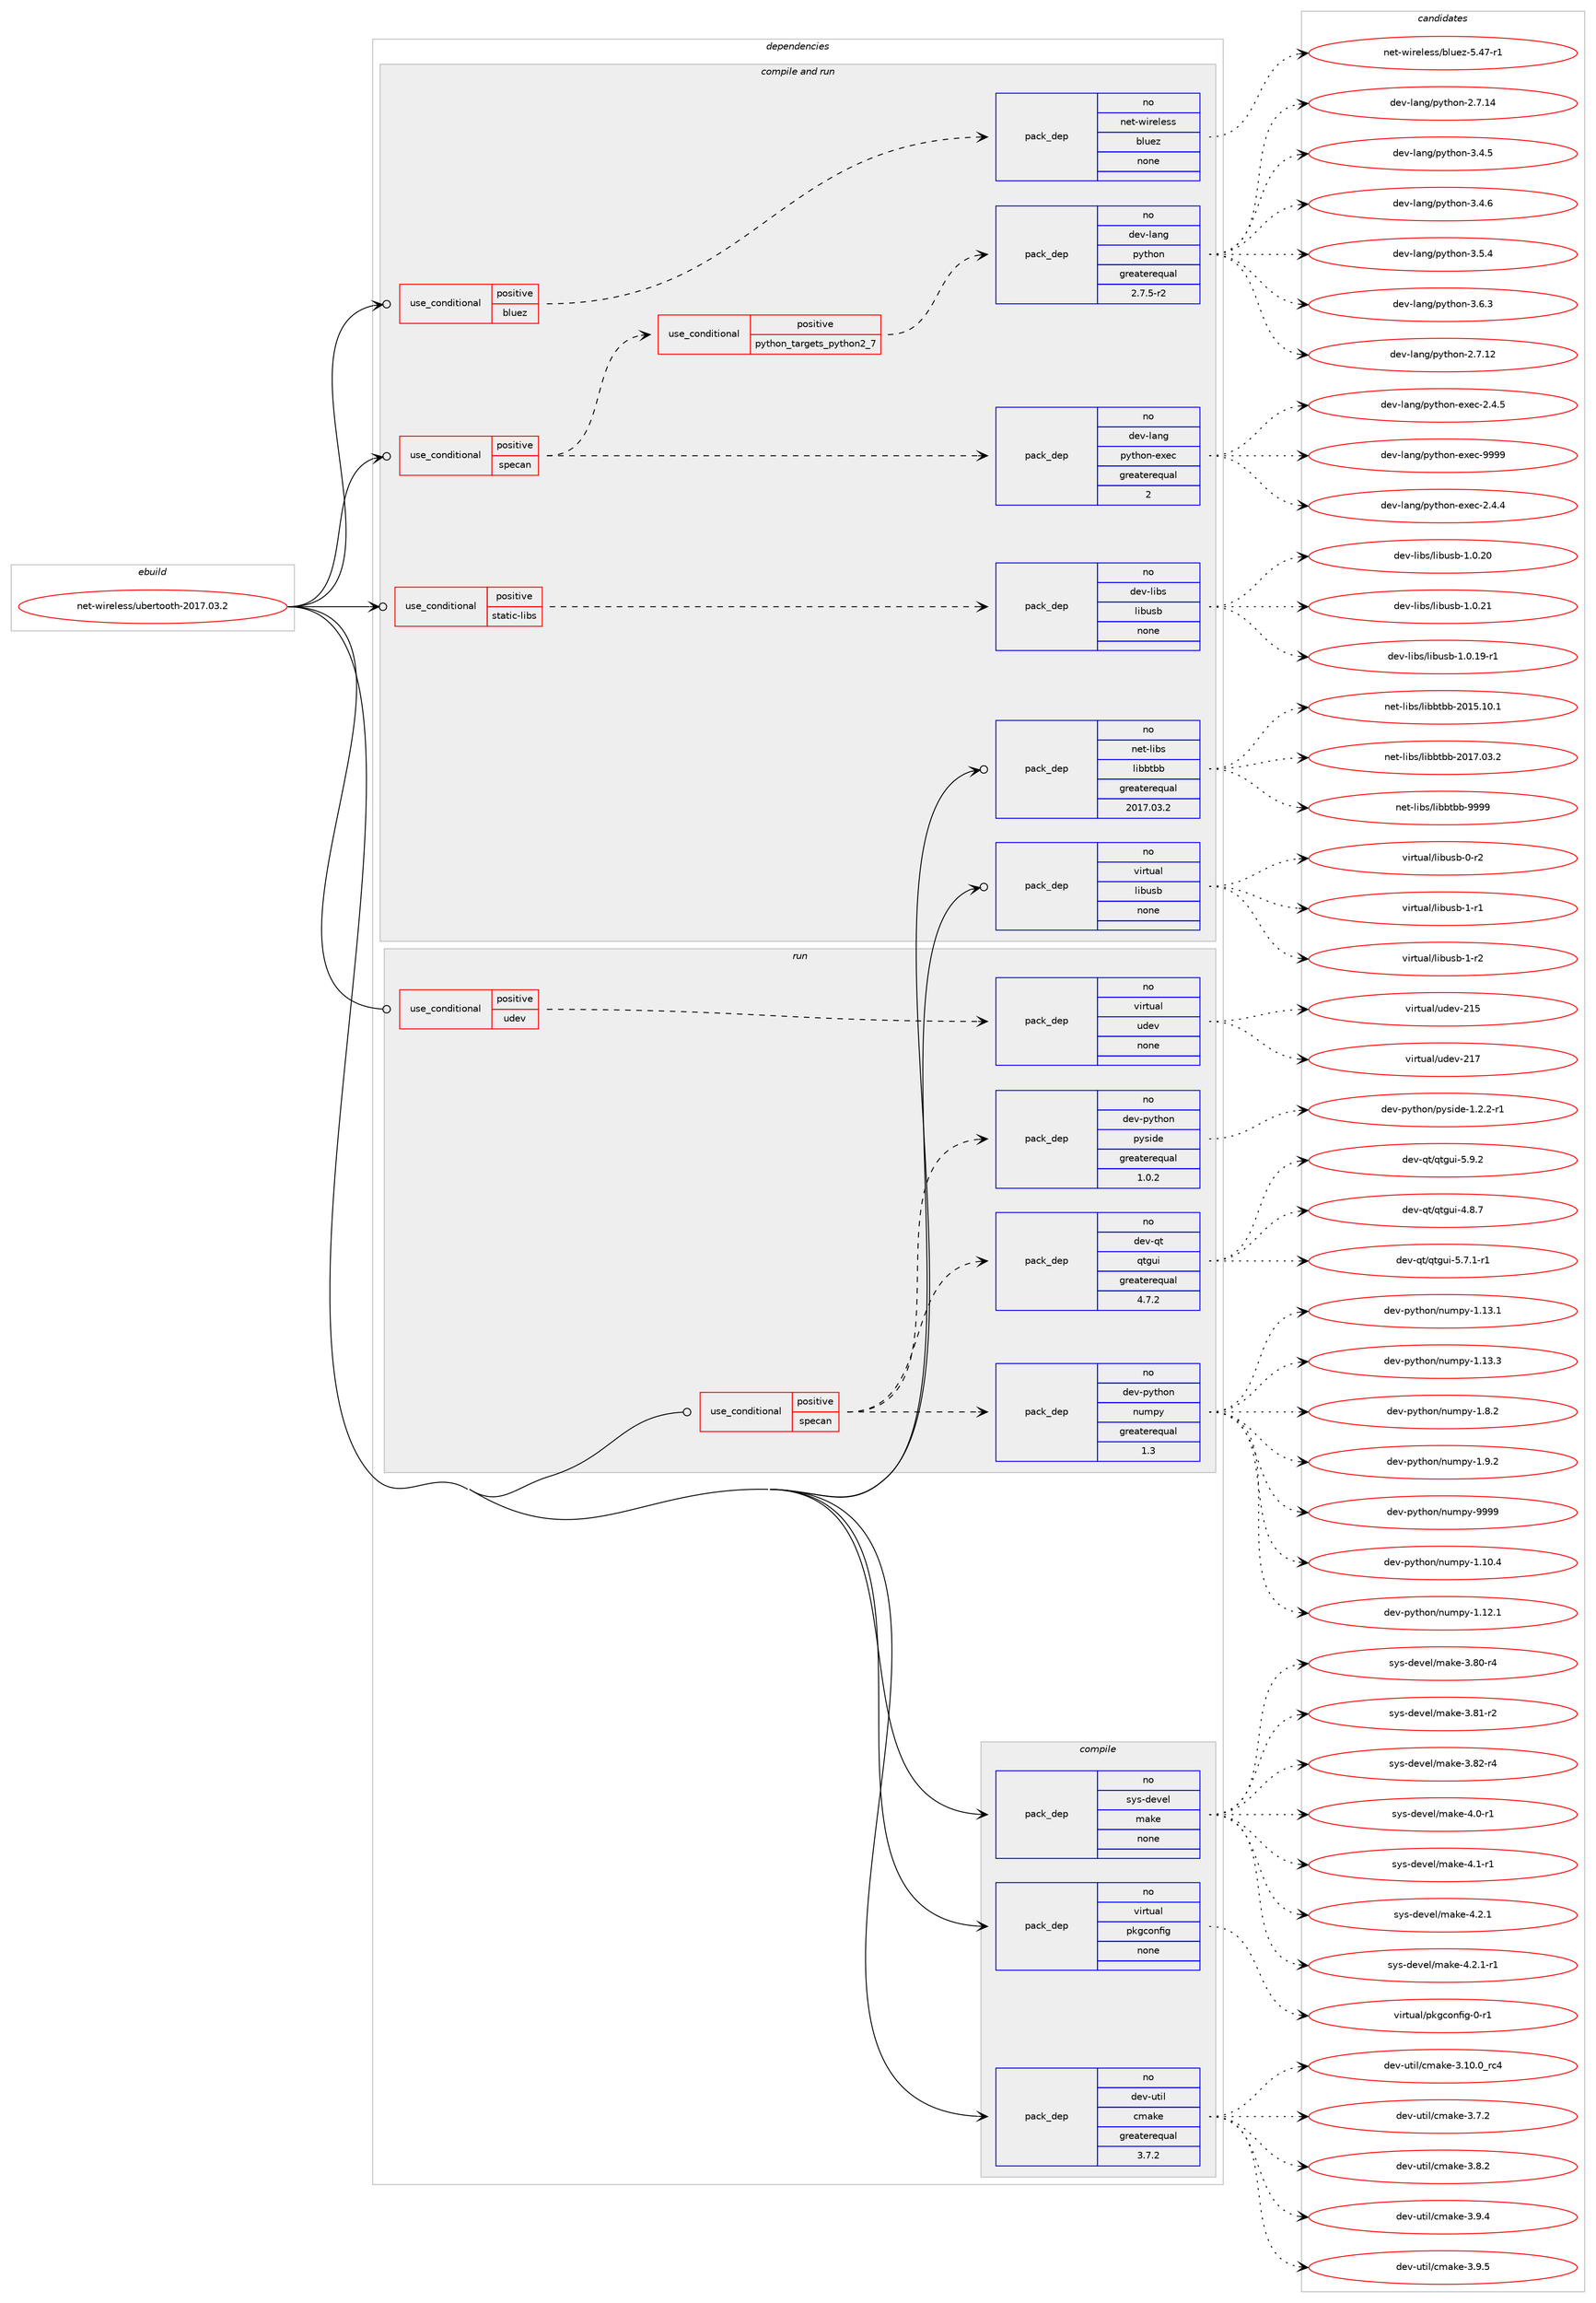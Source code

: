 digraph prolog {

# *************
# Graph options
# *************

newrank=true;
concentrate=true;
compound=true;
graph [rankdir=LR,fontname=Helvetica,fontsize=10,ranksep=1.5];#, ranksep=2.5, nodesep=0.2];
edge  [arrowhead=vee];
node  [fontname=Helvetica,fontsize=10];

# **********
# The ebuild
# **********

subgraph cluster_leftcol {
color=gray;
rank=same;
label=<<i>ebuild</i>>;
id [label="net-wireless/ubertooth-2017.03.2", color=red, width=4, href="../net-wireless/ubertooth-2017.03.2.svg"];
}

# ****************
# The dependencies
# ****************

subgraph cluster_midcol {
color=gray;
label=<<i>dependencies</i>>;
subgraph cluster_compile {
fillcolor="#eeeeee";
style=filled;
label=<<i>compile</i>>;
subgraph pack323836 {
dependency440325 [label=<<TABLE BORDER="0" CELLBORDER="1" CELLSPACING="0" CELLPADDING="4" WIDTH="220"><TR><TD ROWSPAN="6" CELLPADDING="30">pack_dep</TD></TR><TR><TD WIDTH="110">no</TD></TR><TR><TD>dev-util</TD></TR><TR><TD>cmake</TD></TR><TR><TD>greaterequal</TD></TR><TR><TD>3.7.2</TD></TR></TABLE>>, shape=none, color=blue];
}
id:e -> dependency440325:w [weight=20,style="solid",arrowhead="vee"];
subgraph pack323837 {
dependency440326 [label=<<TABLE BORDER="0" CELLBORDER="1" CELLSPACING="0" CELLPADDING="4" WIDTH="220"><TR><TD ROWSPAN="6" CELLPADDING="30">pack_dep</TD></TR><TR><TD WIDTH="110">no</TD></TR><TR><TD>sys-devel</TD></TR><TR><TD>make</TD></TR><TR><TD>none</TD></TR><TR><TD></TD></TR></TABLE>>, shape=none, color=blue];
}
id:e -> dependency440326:w [weight=20,style="solid",arrowhead="vee"];
subgraph pack323838 {
dependency440327 [label=<<TABLE BORDER="0" CELLBORDER="1" CELLSPACING="0" CELLPADDING="4" WIDTH="220"><TR><TD ROWSPAN="6" CELLPADDING="30">pack_dep</TD></TR><TR><TD WIDTH="110">no</TD></TR><TR><TD>virtual</TD></TR><TR><TD>pkgconfig</TD></TR><TR><TD>none</TD></TR><TR><TD></TD></TR></TABLE>>, shape=none, color=blue];
}
id:e -> dependency440327:w [weight=20,style="solid",arrowhead="vee"];
}
subgraph cluster_compileandrun {
fillcolor="#eeeeee";
style=filled;
label=<<i>compile and run</i>>;
subgraph cond108847 {
dependency440328 [label=<<TABLE BORDER="0" CELLBORDER="1" CELLSPACING="0" CELLPADDING="4"><TR><TD ROWSPAN="3" CELLPADDING="10">use_conditional</TD></TR><TR><TD>positive</TD></TR><TR><TD>bluez</TD></TR></TABLE>>, shape=none, color=red];
subgraph pack323839 {
dependency440329 [label=<<TABLE BORDER="0" CELLBORDER="1" CELLSPACING="0" CELLPADDING="4" WIDTH="220"><TR><TD ROWSPAN="6" CELLPADDING="30">pack_dep</TD></TR><TR><TD WIDTH="110">no</TD></TR><TR><TD>net-wireless</TD></TR><TR><TD>bluez</TD></TR><TR><TD>none</TD></TR><TR><TD></TD></TR></TABLE>>, shape=none, color=blue];
}
dependency440328:e -> dependency440329:w [weight=20,style="dashed",arrowhead="vee"];
}
id:e -> dependency440328:w [weight=20,style="solid",arrowhead="odotvee"];
subgraph cond108848 {
dependency440330 [label=<<TABLE BORDER="0" CELLBORDER="1" CELLSPACING="0" CELLPADDING="4"><TR><TD ROWSPAN="3" CELLPADDING="10">use_conditional</TD></TR><TR><TD>positive</TD></TR><TR><TD>specan</TD></TR></TABLE>>, shape=none, color=red];
subgraph cond108849 {
dependency440331 [label=<<TABLE BORDER="0" CELLBORDER="1" CELLSPACING="0" CELLPADDING="4"><TR><TD ROWSPAN="3" CELLPADDING="10">use_conditional</TD></TR><TR><TD>positive</TD></TR><TR><TD>python_targets_python2_7</TD></TR></TABLE>>, shape=none, color=red];
subgraph pack323840 {
dependency440332 [label=<<TABLE BORDER="0" CELLBORDER="1" CELLSPACING="0" CELLPADDING="4" WIDTH="220"><TR><TD ROWSPAN="6" CELLPADDING="30">pack_dep</TD></TR><TR><TD WIDTH="110">no</TD></TR><TR><TD>dev-lang</TD></TR><TR><TD>python</TD></TR><TR><TD>greaterequal</TD></TR><TR><TD>2.7.5-r2</TD></TR></TABLE>>, shape=none, color=blue];
}
dependency440331:e -> dependency440332:w [weight=20,style="dashed",arrowhead="vee"];
}
dependency440330:e -> dependency440331:w [weight=20,style="dashed",arrowhead="vee"];
subgraph pack323841 {
dependency440333 [label=<<TABLE BORDER="0" CELLBORDER="1" CELLSPACING="0" CELLPADDING="4" WIDTH="220"><TR><TD ROWSPAN="6" CELLPADDING="30">pack_dep</TD></TR><TR><TD WIDTH="110">no</TD></TR><TR><TD>dev-lang</TD></TR><TR><TD>python-exec</TD></TR><TR><TD>greaterequal</TD></TR><TR><TD>2</TD></TR></TABLE>>, shape=none, color=blue];
}
dependency440330:e -> dependency440333:w [weight=20,style="dashed",arrowhead="vee"];
}
id:e -> dependency440330:w [weight=20,style="solid",arrowhead="odotvee"];
subgraph cond108850 {
dependency440334 [label=<<TABLE BORDER="0" CELLBORDER="1" CELLSPACING="0" CELLPADDING="4"><TR><TD ROWSPAN="3" CELLPADDING="10">use_conditional</TD></TR><TR><TD>positive</TD></TR><TR><TD>static-libs</TD></TR></TABLE>>, shape=none, color=red];
subgraph pack323842 {
dependency440335 [label=<<TABLE BORDER="0" CELLBORDER="1" CELLSPACING="0" CELLPADDING="4" WIDTH="220"><TR><TD ROWSPAN="6" CELLPADDING="30">pack_dep</TD></TR><TR><TD WIDTH="110">no</TD></TR><TR><TD>dev-libs</TD></TR><TR><TD>libusb</TD></TR><TR><TD>none</TD></TR><TR><TD></TD></TR></TABLE>>, shape=none, color=blue];
}
dependency440334:e -> dependency440335:w [weight=20,style="dashed",arrowhead="vee"];
}
id:e -> dependency440334:w [weight=20,style="solid",arrowhead="odotvee"];
subgraph pack323843 {
dependency440336 [label=<<TABLE BORDER="0" CELLBORDER="1" CELLSPACING="0" CELLPADDING="4" WIDTH="220"><TR><TD ROWSPAN="6" CELLPADDING="30">pack_dep</TD></TR><TR><TD WIDTH="110">no</TD></TR><TR><TD>net-libs</TD></TR><TR><TD>libbtbb</TD></TR><TR><TD>greaterequal</TD></TR><TR><TD>2017.03.2</TD></TR></TABLE>>, shape=none, color=blue];
}
id:e -> dependency440336:w [weight=20,style="solid",arrowhead="odotvee"];
subgraph pack323844 {
dependency440337 [label=<<TABLE BORDER="0" CELLBORDER="1" CELLSPACING="0" CELLPADDING="4" WIDTH="220"><TR><TD ROWSPAN="6" CELLPADDING="30">pack_dep</TD></TR><TR><TD WIDTH="110">no</TD></TR><TR><TD>virtual</TD></TR><TR><TD>libusb</TD></TR><TR><TD>none</TD></TR><TR><TD></TD></TR></TABLE>>, shape=none, color=blue];
}
id:e -> dependency440337:w [weight=20,style="solid",arrowhead="odotvee"];
}
subgraph cluster_run {
fillcolor="#eeeeee";
style=filled;
label=<<i>run</i>>;
subgraph cond108851 {
dependency440338 [label=<<TABLE BORDER="0" CELLBORDER="1" CELLSPACING="0" CELLPADDING="4"><TR><TD ROWSPAN="3" CELLPADDING="10">use_conditional</TD></TR><TR><TD>positive</TD></TR><TR><TD>specan</TD></TR></TABLE>>, shape=none, color=red];
subgraph pack323845 {
dependency440339 [label=<<TABLE BORDER="0" CELLBORDER="1" CELLSPACING="0" CELLPADDING="4" WIDTH="220"><TR><TD ROWSPAN="6" CELLPADDING="30">pack_dep</TD></TR><TR><TD WIDTH="110">no</TD></TR><TR><TD>dev-qt</TD></TR><TR><TD>qtgui</TD></TR><TR><TD>greaterequal</TD></TR><TR><TD>4.7.2</TD></TR></TABLE>>, shape=none, color=blue];
}
dependency440338:e -> dependency440339:w [weight=20,style="dashed",arrowhead="vee"];
subgraph pack323846 {
dependency440340 [label=<<TABLE BORDER="0" CELLBORDER="1" CELLSPACING="0" CELLPADDING="4" WIDTH="220"><TR><TD ROWSPAN="6" CELLPADDING="30">pack_dep</TD></TR><TR><TD WIDTH="110">no</TD></TR><TR><TD>dev-python</TD></TR><TR><TD>pyside</TD></TR><TR><TD>greaterequal</TD></TR><TR><TD>1.0.2</TD></TR></TABLE>>, shape=none, color=blue];
}
dependency440338:e -> dependency440340:w [weight=20,style="dashed",arrowhead="vee"];
subgraph pack323847 {
dependency440341 [label=<<TABLE BORDER="0" CELLBORDER="1" CELLSPACING="0" CELLPADDING="4" WIDTH="220"><TR><TD ROWSPAN="6" CELLPADDING="30">pack_dep</TD></TR><TR><TD WIDTH="110">no</TD></TR><TR><TD>dev-python</TD></TR><TR><TD>numpy</TD></TR><TR><TD>greaterequal</TD></TR><TR><TD>1.3</TD></TR></TABLE>>, shape=none, color=blue];
}
dependency440338:e -> dependency440341:w [weight=20,style="dashed",arrowhead="vee"];
}
id:e -> dependency440338:w [weight=20,style="solid",arrowhead="odot"];
subgraph cond108852 {
dependency440342 [label=<<TABLE BORDER="0" CELLBORDER="1" CELLSPACING="0" CELLPADDING="4"><TR><TD ROWSPAN="3" CELLPADDING="10">use_conditional</TD></TR><TR><TD>positive</TD></TR><TR><TD>udev</TD></TR></TABLE>>, shape=none, color=red];
subgraph pack323848 {
dependency440343 [label=<<TABLE BORDER="0" CELLBORDER="1" CELLSPACING="0" CELLPADDING="4" WIDTH="220"><TR><TD ROWSPAN="6" CELLPADDING="30">pack_dep</TD></TR><TR><TD WIDTH="110">no</TD></TR><TR><TD>virtual</TD></TR><TR><TD>udev</TD></TR><TR><TD>none</TD></TR><TR><TD></TD></TR></TABLE>>, shape=none, color=blue];
}
dependency440342:e -> dependency440343:w [weight=20,style="dashed",arrowhead="vee"];
}
id:e -> dependency440342:w [weight=20,style="solid",arrowhead="odot"];
}
}

# **************
# The candidates
# **************

subgraph cluster_choices {
rank=same;
color=gray;
label=<<i>candidates</i>>;

subgraph choice323836 {
color=black;
nodesep=1;
choice1001011184511711610510847991099710710145514649484648951149952 [label="dev-util/cmake-3.10.0_rc4", color=red, width=4,href="../dev-util/cmake-3.10.0_rc4.svg"];
choice10010111845117116105108479910997107101455146554650 [label="dev-util/cmake-3.7.2", color=red, width=4,href="../dev-util/cmake-3.7.2.svg"];
choice10010111845117116105108479910997107101455146564650 [label="dev-util/cmake-3.8.2", color=red, width=4,href="../dev-util/cmake-3.8.2.svg"];
choice10010111845117116105108479910997107101455146574652 [label="dev-util/cmake-3.9.4", color=red, width=4,href="../dev-util/cmake-3.9.4.svg"];
choice10010111845117116105108479910997107101455146574653 [label="dev-util/cmake-3.9.5", color=red, width=4,href="../dev-util/cmake-3.9.5.svg"];
dependency440325:e -> choice1001011184511711610510847991099710710145514649484648951149952:w [style=dotted,weight="100"];
dependency440325:e -> choice10010111845117116105108479910997107101455146554650:w [style=dotted,weight="100"];
dependency440325:e -> choice10010111845117116105108479910997107101455146564650:w [style=dotted,weight="100"];
dependency440325:e -> choice10010111845117116105108479910997107101455146574652:w [style=dotted,weight="100"];
dependency440325:e -> choice10010111845117116105108479910997107101455146574653:w [style=dotted,weight="100"];
}
subgraph choice323837 {
color=black;
nodesep=1;
choice11512111545100101118101108471099710710145514656484511452 [label="sys-devel/make-3.80-r4", color=red, width=4,href="../sys-devel/make-3.80-r4.svg"];
choice11512111545100101118101108471099710710145514656494511450 [label="sys-devel/make-3.81-r2", color=red, width=4,href="../sys-devel/make-3.81-r2.svg"];
choice11512111545100101118101108471099710710145514656504511452 [label="sys-devel/make-3.82-r4", color=red, width=4,href="../sys-devel/make-3.82-r4.svg"];
choice115121115451001011181011084710997107101455246484511449 [label="sys-devel/make-4.0-r1", color=red, width=4,href="../sys-devel/make-4.0-r1.svg"];
choice115121115451001011181011084710997107101455246494511449 [label="sys-devel/make-4.1-r1", color=red, width=4,href="../sys-devel/make-4.1-r1.svg"];
choice115121115451001011181011084710997107101455246504649 [label="sys-devel/make-4.2.1", color=red, width=4,href="../sys-devel/make-4.2.1.svg"];
choice1151211154510010111810110847109971071014552465046494511449 [label="sys-devel/make-4.2.1-r1", color=red, width=4,href="../sys-devel/make-4.2.1-r1.svg"];
dependency440326:e -> choice11512111545100101118101108471099710710145514656484511452:w [style=dotted,weight="100"];
dependency440326:e -> choice11512111545100101118101108471099710710145514656494511450:w [style=dotted,weight="100"];
dependency440326:e -> choice11512111545100101118101108471099710710145514656504511452:w [style=dotted,weight="100"];
dependency440326:e -> choice115121115451001011181011084710997107101455246484511449:w [style=dotted,weight="100"];
dependency440326:e -> choice115121115451001011181011084710997107101455246494511449:w [style=dotted,weight="100"];
dependency440326:e -> choice115121115451001011181011084710997107101455246504649:w [style=dotted,weight="100"];
dependency440326:e -> choice1151211154510010111810110847109971071014552465046494511449:w [style=dotted,weight="100"];
}
subgraph choice323838 {
color=black;
nodesep=1;
choice11810511411611797108471121071039911111010210510345484511449 [label="virtual/pkgconfig-0-r1", color=red, width=4,href="../virtual/pkgconfig-0-r1.svg"];
dependency440327:e -> choice11810511411611797108471121071039911111010210510345484511449:w [style=dotted,weight="100"];
}
subgraph choice323839 {
color=black;
nodesep=1;
choice11010111645119105114101108101115115479810811710112245534652554511449 [label="net-wireless/bluez-5.47-r1", color=red, width=4,href="../net-wireless/bluez-5.47-r1.svg"];
dependency440329:e -> choice11010111645119105114101108101115115479810811710112245534652554511449:w [style=dotted,weight="100"];
}
subgraph choice323840 {
color=black;
nodesep=1;
choice10010111845108971101034711212111610411111045504655464950 [label="dev-lang/python-2.7.12", color=red, width=4,href="../dev-lang/python-2.7.12.svg"];
choice10010111845108971101034711212111610411111045504655464952 [label="dev-lang/python-2.7.14", color=red, width=4,href="../dev-lang/python-2.7.14.svg"];
choice100101118451089711010347112121116104111110455146524653 [label="dev-lang/python-3.4.5", color=red, width=4,href="../dev-lang/python-3.4.5.svg"];
choice100101118451089711010347112121116104111110455146524654 [label="dev-lang/python-3.4.6", color=red, width=4,href="../dev-lang/python-3.4.6.svg"];
choice100101118451089711010347112121116104111110455146534652 [label="dev-lang/python-3.5.4", color=red, width=4,href="../dev-lang/python-3.5.4.svg"];
choice100101118451089711010347112121116104111110455146544651 [label="dev-lang/python-3.6.3", color=red, width=4,href="../dev-lang/python-3.6.3.svg"];
dependency440332:e -> choice10010111845108971101034711212111610411111045504655464950:w [style=dotted,weight="100"];
dependency440332:e -> choice10010111845108971101034711212111610411111045504655464952:w [style=dotted,weight="100"];
dependency440332:e -> choice100101118451089711010347112121116104111110455146524653:w [style=dotted,weight="100"];
dependency440332:e -> choice100101118451089711010347112121116104111110455146524654:w [style=dotted,weight="100"];
dependency440332:e -> choice100101118451089711010347112121116104111110455146534652:w [style=dotted,weight="100"];
dependency440332:e -> choice100101118451089711010347112121116104111110455146544651:w [style=dotted,weight="100"];
}
subgraph choice323841 {
color=black;
nodesep=1;
choice1001011184510897110103471121211161041111104510112010199455046524652 [label="dev-lang/python-exec-2.4.4", color=red, width=4,href="../dev-lang/python-exec-2.4.4.svg"];
choice1001011184510897110103471121211161041111104510112010199455046524653 [label="dev-lang/python-exec-2.4.5", color=red, width=4,href="../dev-lang/python-exec-2.4.5.svg"];
choice10010111845108971101034711212111610411111045101120101994557575757 [label="dev-lang/python-exec-9999", color=red, width=4,href="../dev-lang/python-exec-9999.svg"];
dependency440333:e -> choice1001011184510897110103471121211161041111104510112010199455046524652:w [style=dotted,weight="100"];
dependency440333:e -> choice1001011184510897110103471121211161041111104510112010199455046524653:w [style=dotted,weight="100"];
dependency440333:e -> choice10010111845108971101034711212111610411111045101120101994557575757:w [style=dotted,weight="100"];
}
subgraph choice323842 {
color=black;
nodesep=1;
choice1001011184510810598115471081059811711598454946484649574511449 [label="dev-libs/libusb-1.0.19-r1", color=red, width=4,href="../dev-libs/libusb-1.0.19-r1.svg"];
choice100101118451081059811547108105981171159845494648465048 [label="dev-libs/libusb-1.0.20", color=red, width=4,href="../dev-libs/libusb-1.0.20.svg"];
choice100101118451081059811547108105981171159845494648465049 [label="dev-libs/libusb-1.0.21", color=red, width=4,href="../dev-libs/libusb-1.0.21.svg"];
dependency440335:e -> choice1001011184510810598115471081059811711598454946484649574511449:w [style=dotted,weight="100"];
dependency440335:e -> choice100101118451081059811547108105981171159845494648465048:w [style=dotted,weight="100"];
dependency440335:e -> choice100101118451081059811547108105981171159845494648465049:w [style=dotted,weight="100"];
}
subgraph choice323843 {
color=black;
nodesep=1;
choice1101011164510810598115471081059898116989845504849534649484649 [label="net-libs/libbtbb-2015.10.1", color=red, width=4,href="../net-libs/libbtbb-2015.10.1.svg"];
choice1101011164510810598115471081059898116989845504849554648514650 [label="net-libs/libbtbb-2017.03.2", color=red, width=4,href="../net-libs/libbtbb-2017.03.2.svg"];
choice110101116451081059811547108105989811698984557575757 [label="net-libs/libbtbb-9999", color=red, width=4,href="../net-libs/libbtbb-9999.svg"];
dependency440336:e -> choice1101011164510810598115471081059898116989845504849534649484649:w [style=dotted,weight="100"];
dependency440336:e -> choice1101011164510810598115471081059898116989845504849554648514650:w [style=dotted,weight="100"];
dependency440336:e -> choice110101116451081059811547108105989811698984557575757:w [style=dotted,weight="100"];
}
subgraph choice323844 {
color=black;
nodesep=1;
choice1181051141161179710847108105981171159845484511450 [label="virtual/libusb-0-r2", color=red, width=4,href="../virtual/libusb-0-r2.svg"];
choice1181051141161179710847108105981171159845494511449 [label="virtual/libusb-1-r1", color=red, width=4,href="../virtual/libusb-1-r1.svg"];
choice1181051141161179710847108105981171159845494511450 [label="virtual/libusb-1-r2", color=red, width=4,href="../virtual/libusb-1-r2.svg"];
dependency440337:e -> choice1181051141161179710847108105981171159845484511450:w [style=dotted,weight="100"];
dependency440337:e -> choice1181051141161179710847108105981171159845494511449:w [style=dotted,weight="100"];
dependency440337:e -> choice1181051141161179710847108105981171159845494511450:w [style=dotted,weight="100"];
}
subgraph choice323845 {
color=black;
nodesep=1;
choice1001011184511311647113116103117105455246564655 [label="dev-qt/qtgui-4.8.7", color=red, width=4,href="../dev-qt/qtgui-4.8.7.svg"];
choice10010111845113116471131161031171054553465546494511449 [label="dev-qt/qtgui-5.7.1-r1", color=red, width=4,href="../dev-qt/qtgui-5.7.1-r1.svg"];
choice1001011184511311647113116103117105455346574650 [label="dev-qt/qtgui-5.9.2", color=red, width=4,href="../dev-qt/qtgui-5.9.2.svg"];
dependency440339:e -> choice1001011184511311647113116103117105455246564655:w [style=dotted,weight="100"];
dependency440339:e -> choice10010111845113116471131161031171054553465546494511449:w [style=dotted,weight="100"];
dependency440339:e -> choice1001011184511311647113116103117105455346574650:w [style=dotted,weight="100"];
}
subgraph choice323846 {
color=black;
nodesep=1;
choice10010111845112121116104111110471121211151051001014549465046504511449 [label="dev-python/pyside-1.2.2-r1", color=red, width=4,href="../dev-python/pyside-1.2.2-r1.svg"];
dependency440340:e -> choice10010111845112121116104111110471121211151051001014549465046504511449:w [style=dotted,weight="100"];
}
subgraph choice323847 {
color=black;
nodesep=1;
choice100101118451121211161041111104711011710911212145494649484652 [label="dev-python/numpy-1.10.4", color=red, width=4,href="../dev-python/numpy-1.10.4.svg"];
choice100101118451121211161041111104711011710911212145494649504649 [label="dev-python/numpy-1.12.1", color=red, width=4,href="../dev-python/numpy-1.12.1.svg"];
choice100101118451121211161041111104711011710911212145494649514649 [label="dev-python/numpy-1.13.1", color=red, width=4,href="../dev-python/numpy-1.13.1.svg"];
choice100101118451121211161041111104711011710911212145494649514651 [label="dev-python/numpy-1.13.3", color=red, width=4,href="../dev-python/numpy-1.13.3.svg"];
choice1001011184511212111610411111047110117109112121454946564650 [label="dev-python/numpy-1.8.2", color=red, width=4,href="../dev-python/numpy-1.8.2.svg"];
choice1001011184511212111610411111047110117109112121454946574650 [label="dev-python/numpy-1.9.2", color=red, width=4,href="../dev-python/numpy-1.9.2.svg"];
choice10010111845112121116104111110471101171091121214557575757 [label="dev-python/numpy-9999", color=red, width=4,href="../dev-python/numpy-9999.svg"];
dependency440341:e -> choice100101118451121211161041111104711011710911212145494649484652:w [style=dotted,weight="100"];
dependency440341:e -> choice100101118451121211161041111104711011710911212145494649504649:w [style=dotted,weight="100"];
dependency440341:e -> choice100101118451121211161041111104711011710911212145494649514649:w [style=dotted,weight="100"];
dependency440341:e -> choice100101118451121211161041111104711011710911212145494649514651:w [style=dotted,weight="100"];
dependency440341:e -> choice1001011184511212111610411111047110117109112121454946564650:w [style=dotted,weight="100"];
dependency440341:e -> choice1001011184511212111610411111047110117109112121454946574650:w [style=dotted,weight="100"];
dependency440341:e -> choice10010111845112121116104111110471101171091121214557575757:w [style=dotted,weight="100"];
}
subgraph choice323848 {
color=black;
nodesep=1;
choice118105114116117971084711710010111845504953 [label="virtual/udev-215", color=red, width=4,href="../virtual/udev-215.svg"];
choice118105114116117971084711710010111845504955 [label="virtual/udev-217", color=red, width=4,href="../virtual/udev-217.svg"];
dependency440343:e -> choice118105114116117971084711710010111845504953:w [style=dotted,weight="100"];
dependency440343:e -> choice118105114116117971084711710010111845504955:w [style=dotted,weight="100"];
}
}

}
